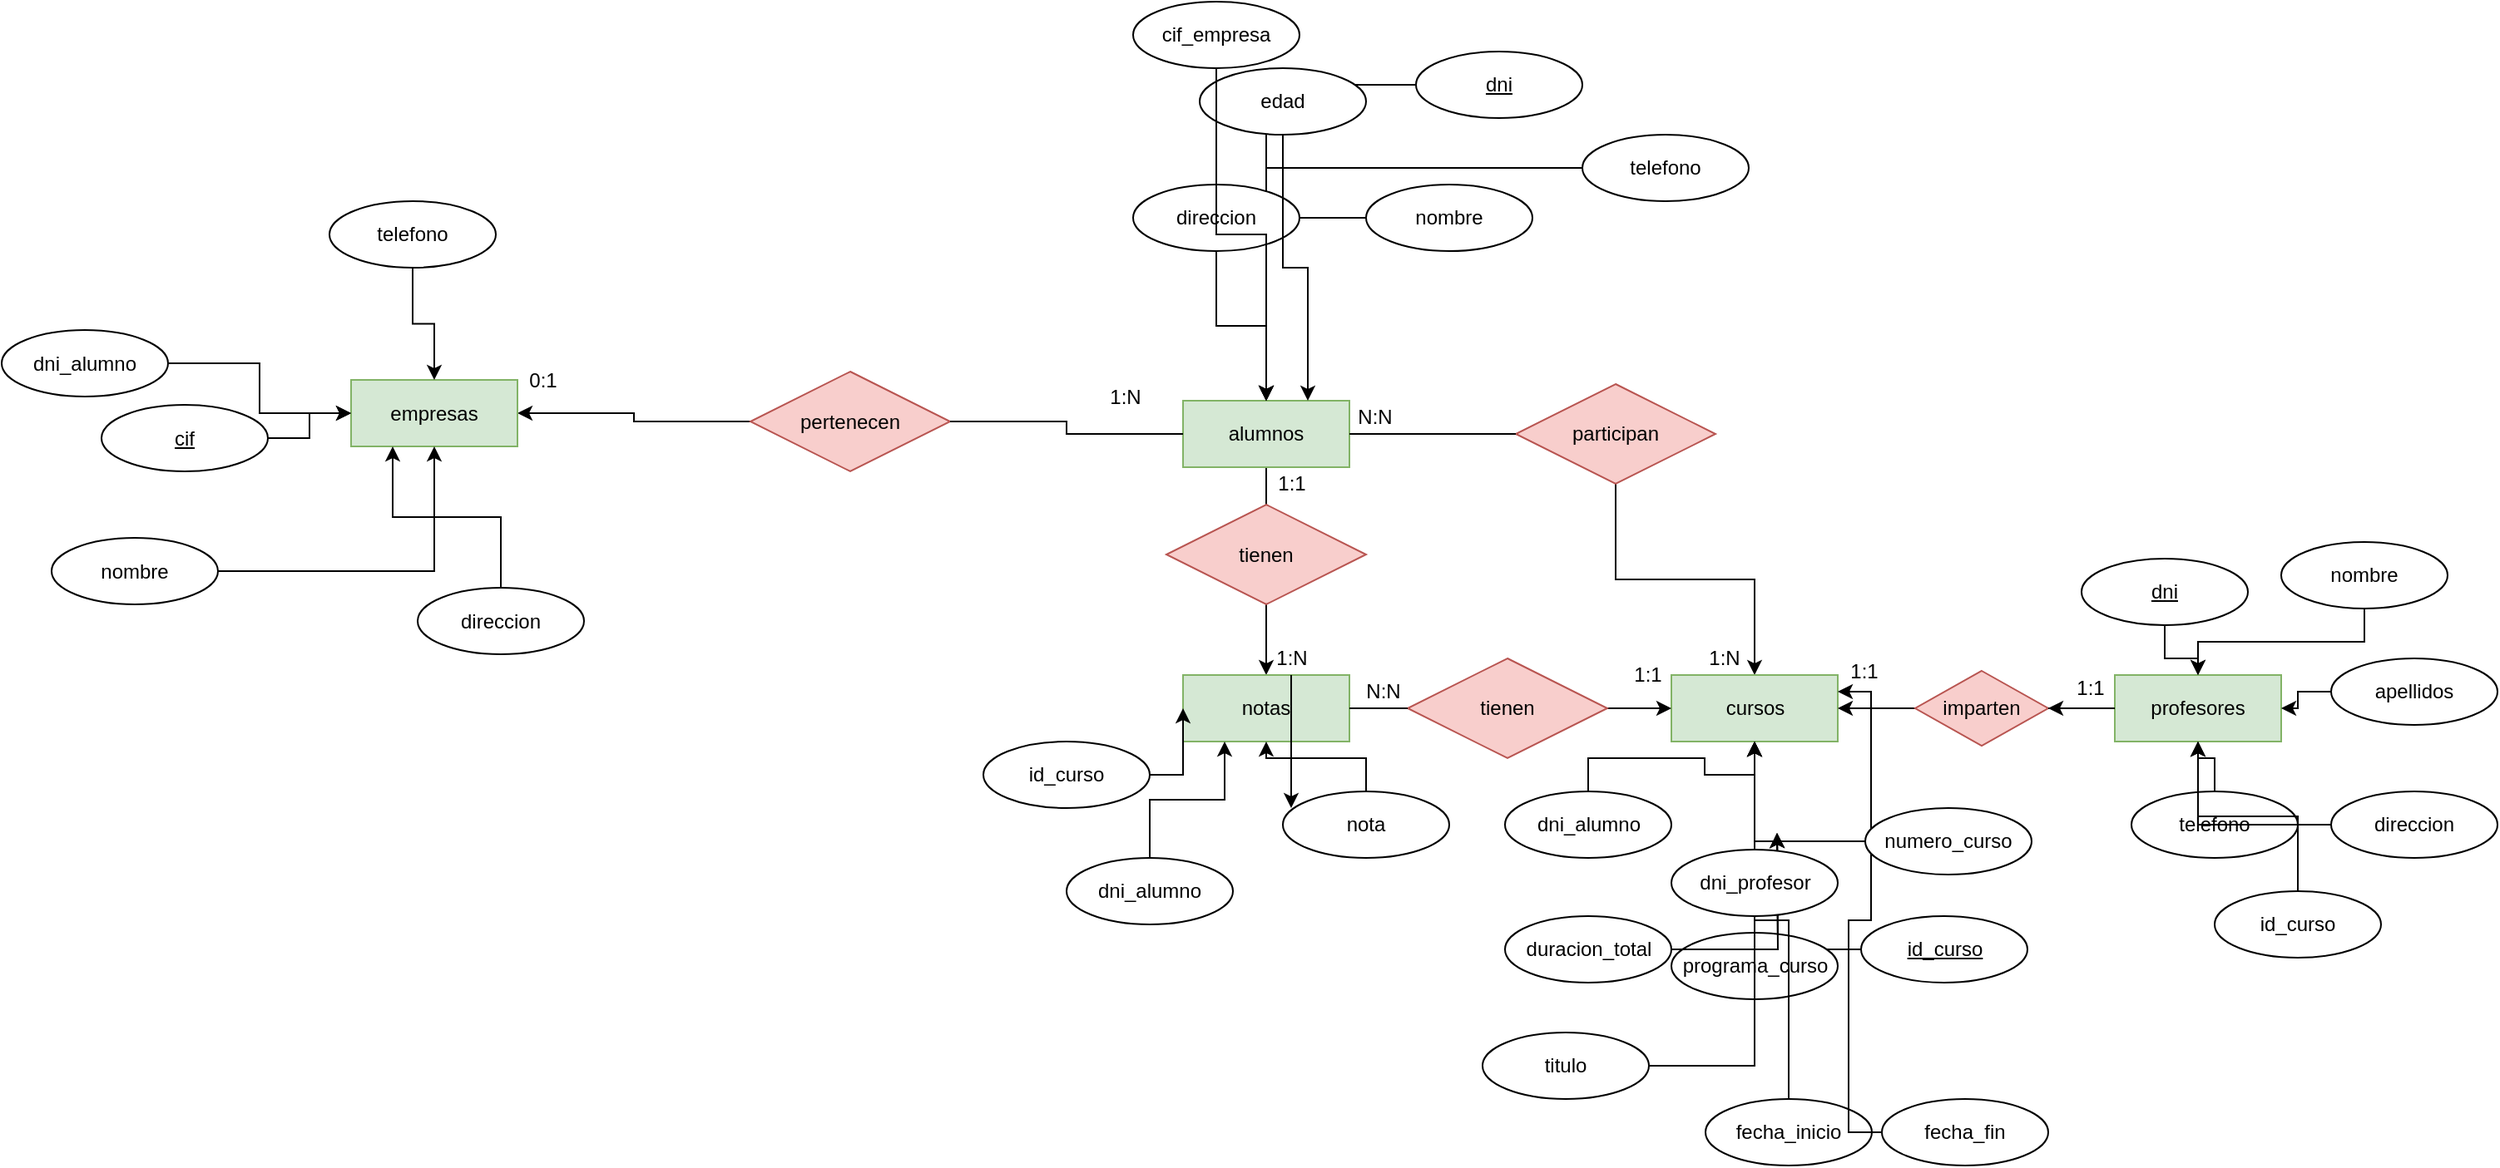 <mxfile version="15.4.0" type="device"><diagram id="r9_zpXGubyj1sjgM2ytc" name="Página-1"><mxGraphModel dx="2310" dy="867" grid="1" gridSize="10" guides="1" tooltips="1" connect="1" arrows="1" fold="1" page="1" pageScale="1" pageWidth="827" pageHeight="1169" math="0" shadow="0"><root><mxCell id="0"/><mxCell id="1" parent="0"/><mxCell id="OQ48_g2nGKnWqP8OsbG5-4" style="edgeStyle=orthogonalEdgeStyle;rounded=0;orthogonalLoop=1;jettySize=auto;html=1;startArrow=none;" edge="1" parent="1" source="OQ48_g2nGKnWqP8OsbG5-74" target="OQ48_g2nGKnWqP8OsbG5-2"><mxGeometry relative="1" as="geometry"/></mxCell><mxCell id="OQ48_g2nGKnWqP8OsbG5-25" style="edgeStyle=orthogonalEdgeStyle;rounded=0;orthogonalLoop=1;jettySize=auto;html=1;startArrow=none;" edge="1" parent="1" source="OQ48_g2nGKnWqP8OsbG5-70" target="OQ48_g2nGKnWqP8OsbG5-16"><mxGeometry relative="1" as="geometry"/></mxCell><mxCell id="OQ48_g2nGKnWqP8OsbG5-62" style="edgeStyle=orthogonalEdgeStyle;rounded=0;orthogonalLoop=1;jettySize=auto;html=1;" edge="1" parent="1" source="OQ48_g2nGKnWqP8OsbG5-1" target="OQ48_g2nGKnWqP8OsbG5-61"><mxGeometry relative="1" as="geometry"/></mxCell><mxCell id="OQ48_g2nGKnWqP8OsbG5-1" value="alumnos" style="whiteSpace=wrap;html=1;align=center;fillColor=#d5e8d4;strokeColor=#82b366;" vertex="1" parent="1"><mxGeometry x="50" y="320" width="100" height="40" as="geometry"/></mxCell><mxCell id="OQ48_g2nGKnWqP8OsbG5-2" value="cursos" style="whiteSpace=wrap;html=1;align=center;fillColor=#d5e8d4;strokeColor=#82b366;" vertex="1" parent="1"><mxGeometry x="343.5" y="485" width="100" height="40" as="geometry"/></mxCell><mxCell id="OQ48_g2nGKnWqP8OsbG5-5" style="edgeStyle=orthogonalEdgeStyle;rounded=0;orthogonalLoop=1;jettySize=auto;html=1;startArrow=none;" edge="1" parent="1" source="OQ48_g2nGKnWqP8OsbG5-88" target="OQ48_g2nGKnWqP8OsbG5-2"><mxGeometry relative="1" as="geometry"/></mxCell><mxCell id="OQ48_g2nGKnWqP8OsbG5-90" style="edgeStyle=orthogonalEdgeStyle;rounded=0;orthogonalLoop=1;jettySize=auto;html=1;" edge="1" parent="1" source="OQ48_g2nGKnWqP8OsbG5-3" target="OQ48_g2nGKnWqP8OsbG5-88"><mxGeometry relative="1" as="geometry"/></mxCell><mxCell id="OQ48_g2nGKnWqP8OsbG5-3" value="profesores" style="whiteSpace=wrap;html=1;align=center;fillColor=#d5e8d4;strokeColor=#82b366;" vertex="1" parent="1"><mxGeometry x="610" y="485" width="100" height="40" as="geometry"/></mxCell><mxCell id="OQ48_g2nGKnWqP8OsbG5-11" style="edgeStyle=orthogonalEdgeStyle;rounded=0;orthogonalLoop=1;jettySize=auto;html=1;" edge="1" parent="1" source="OQ48_g2nGKnWqP8OsbG5-6" target="OQ48_g2nGKnWqP8OsbG5-3"><mxGeometry relative="1" as="geometry"/></mxCell><mxCell id="OQ48_g2nGKnWqP8OsbG5-6" value="telefono" style="ellipse;whiteSpace=wrap;html=1;align=center;" vertex="1" parent="1"><mxGeometry x="620" y="555" width="100" height="40" as="geometry"/></mxCell><mxCell id="OQ48_g2nGKnWqP8OsbG5-15" style="edgeStyle=orthogonalEdgeStyle;rounded=0;orthogonalLoop=1;jettySize=auto;html=1;" edge="1" parent="1" source="OQ48_g2nGKnWqP8OsbG5-7" target="OQ48_g2nGKnWqP8OsbG5-3"><mxGeometry relative="1" as="geometry"/></mxCell><mxCell id="OQ48_g2nGKnWqP8OsbG5-7" value="direccion" style="ellipse;whiteSpace=wrap;html=1;align=center;" vertex="1" parent="1"><mxGeometry x="740" y="555" width="100" height="40" as="geometry"/></mxCell><mxCell id="OQ48_g2nGKnWqP8OsbG5-12" style="edgeStyle=orthogonalEdgeStyle;rounded=0;orthogonalLoop=1;jettySize=auto;html=1;" edge="1" parent="1" source="OQ48_g2nGKnWqP8OsbG5-8" target="OQ48_g2nGKnWqP8OsbG5-3"><mxGeometry relative="1" as="geometry"/></mxCell><mxCell id="OQ48_g2nGKnWqP8OsbG5-8" value="apellidos" style="ellipse;whiteSpace=wrap;html=1;align=center;" vertex="1" parent="1"><mxGeometry x="740" y="475" width="100" height="40" as="geometry"/></mxCell><mxCell id="OQ48_g2nGKnWqP8OsbG5-14" style="edgeStyle=orthogonalEdgeStyle;rounded=0;orthogonalLoop=1;jettySize=auto;html=1;" edge="1" parent="1" source="OQ48_g2nGKnWqP8OsbG5-9" target="OQ48_g2nGKnWqP8OsbG5-3"><mxGeometry relative="1" as="geometry"/></mxCell><mxCell id="OQ48_g2nGKnWqP8OsbG5-9" value="nombre" style="ellipse;whiteSpace=wrap;html=1;align=center;" vertex="1" parent="1"><mxGeometry x="710" y="405" width="100" height="40" as="geometry"/></mxCell><mxCell id="OQ48_g2nGKnWqP8OsbG5-13" style="edgeStyle=orthogonalEdgeStyle;rounded=0;orthogonalLoop=1;jettySize=auto;html=1;" edge="1" parent="1" source="OQ48_g2nGKnWqP8OsbG5-10" target="OQ48_g2nGKnWqP8OsbG5-3"><mxGeometry relative="1" as="geometry"/></mxCell><mxCell id="OQ48_g2nGKnWqP8OsbG5-10" value="&lt;u&gt;dni&lt;/u&gt;" style="ellipse;whiteSpace=wrap;html=1;align=center;" vertex="1" parent="1"><mxGeometry x="590" y="415" width="100" height="40" as="geometry"/></mxCell><mxCell id="OQ48_g2nGKnWqP8OsbG5-16" value="empresas" style="whiteSpace=wrap;html=1;align=center;fillColor=#d5e8d4;strokeColor=#82b366;" vertex="1" parent="1"><mxGeometry x="-450" y="307.5" width="100" height="40" as="geometry"/></mxCell><mxCell id="OQ48_g2nGKnWqP8OsbG5-23" style="edgeStyle=orthogonalEdgeStyle;rounded=0;orthogonalLoop=1;jettySize=auto;html=1;" edge="1" parent="1" source="OQ48_g2nGKnWqP8OsbG5-17" target="OQ48_g2nGKnWqP8OsbG5-16"><mxGeometry relative="1" as="geometry"/></mxCell><mxCell id="OQ48_g2nGKnWqP8OsbG5-17" value="&lt;u&gt;cif&lt;/u&gt;" style="ellipse;whiteSpace=wrap;html=1;align=center;" vertex="1" parent="1"><mxGeometry x="-600" y="322.5" width="100" height="40" as="geometry"/></mxCell><mxCell id="OQ48_g2nGKnWqP8OsbG5-24" style="edgeStyle=orthogonalEdgeStyle;rounded=0;orthogonalLoop=1;jettySize=auto;html=1;" edge="1" parent="1" source="OQ48_g2nGKnWqP8OsbG5-18" target="OQ48_g2nGKnWqP8OsbG5-16"><mxGeometry relative="1" as="geometry"/></mxCell><mxCell id="OQ48_g2nGKnWqP8OsbG5-18" value="telefono" style="ellipse;whiteSpace=wrap;html=1;align=center;" vertex="1" parent="1"><mxGeometry x="-463" y="200" width="100" height="40" as="geometry"/></mxCell><mxCell id="OQ48_g2nGKnWqP8OsbG5-22" style="edgeStyle=orthogonalEdgeStyle;rounded=0;orthogonalLoop=1;jettySize=auto;html=1;" edge="1" parent="1" source="OQ48_g2nGKnWqP8OsbG5-19" target="OQ48_g2nGKnWqP8OsbG5-16"><mxGeometry relative="1" as="geometry"/></mxCell><mxCell id="OQ48_g2nGKnWqP8OsbG5-19" value="nombre" style="ellipse;whiteSpace=wrap;html=1;align=center;" vertex="1" parent="1"><mxGeometry x="-630" y="402.5" width="100" height="40" as="geometry"/></mxCell><mxCell id="OQ48_g2nGKnWqP8OsbG5-21" style="edgeStyle=orthogonalEdgeStyle;rounded=0;orthogonalLoop=1;jettySize=auto;html=1;entryX=0.25;entryY=1;entryDx=0;entryDy=0;" edge="1" parent="1" source="OQ48_g2nGKnWqP8OsbG5-20" target="OQ48_g2nGKnWqP8OsbG5-16"><mxGeometry relative="1" as="geometry"/></mxCell><mxCell id="OQ48_g2nGKnWqP8OsbG5-20" value="direccion" style="ellipse;whiteSpace=wrap;html=1;align=center;" vertex="1" parent="1"><mxGeometry x="-410" y="432.5" width="100" height="40" as="geometry"/></mxCell><mxCell id="OQ48_g2nGKnWqP8OsbG5-34" style="edgeStyle=orthogonalEdgeStyle;rounded=0;orthogonalLoop=1;jettySize=auto;html=1;" edge="1" parent="1" source="OQ48_g2nGKnWqP8OsbG5-26" target="OQ48_g2nGKnWqP8OsbG5-1"><mxGeometry relative="1" as="geometry"/></mxCell><mxCell id="OQ48_g2nGKnWqP8OsbG5-26" value="&lt;u&gt;dni&lt;/u&gt;" style="ellipse;whiteSpace=wrap;html=1;align=center;" vertex="1" parent="1"><mxGeometry x="190" y="110" width="100" height="40" as="geometry"/></mxCell><mxCell id="OQ48_g2nGKnWqP8OsbG5-35" style="edgeStyle=orthogonalEdgeStyle;rounded=0;orthogonalLoop=1;jettySize=auto;html=1;" edge="1" parent="1" source="OQ48_g2nGKnWqP8OsbG5-27" target="OQ48_g2nGKnWqP8OsbG5-1"><mxGeometry relative="1" as="geometry"/></mxCell><mxCell id="OQ48_g2nGKnWqP8OsbG5-27" value="telefono" style="ellipse;whiteSpace=wrap;html=1;align=center;" vertex="1" parent="1"><mxGeometry x="290" y="160" width="100" height="40" as="geometry"/></mxCell><mxCell id="OQ48_g2nGKnWqP8OsbG5-32" style="edgeStyle=orthogonalEdgeStyle;rounded=0;orthogonalLoop=1;jettySize=auto;html=1;" edge="1" parent="1" source="OQ48_g2nGKnWqP8OsbG5-28" target="OQ48_g2nGKnWqP8OsbG5-1"><mxGeometry relative="1" as="geometry"/></mxCell><mxCell id="OQ48_g2nGKnWqP8OsbG5-28" value="nombre" style="ellipse;whiteSpace=wrap;html=1;align=center;" vertex="1" parent="1"><mxGeometry x="160" y="190" width="100" height="40" as="geometry"/></mxCell><mxCell id="OQ48_g2nGKnWqP8OsbG5-31" style="edgeStyle=orthogonalEdgeStyle;rounded=0;orthogonalLoop=1;jettySize=auto;html=1;" edge="1" parent="1" source="OQ48_g2nGKnWqP8OsbG5-29" target="OQ48_g2nGKnWqP8OsbG5-1"><mxGeometry relative="1" as="geometry"/></mxCell><mxCell id="OQ48_g2nGKnWqP8OsbG5-29" value="direccion" style="ellipse;whiteSpace=wrap;html=1;align=center;" vertex="1" parent="1"><mxGeometry x="20" y="190" width="100" height="40" as="geometry"/></mxCell><mxCell id="OQ48_g2nGKnWqP8OsbG5-33" style="edgeStyle=orthogonalEdgeStyle;rounded=0;orthogonalLoop=1;jettySize=auto;html=1;entryX=0.75;entryY=0;entryDx=0;entryDy=0;" edge="1" parent="1" source="OQ48_g2nGKnWqP8OsbG5-30" target="OQ48_g2nGKnWqP8OsbG5-1"><mxGeometry relative="1" as="geometry"/></mxCell><mxCell id="OQ48_g2nGKnWqP8OsbG5-30" value="edad" style="ellipse;whiteSpace=wrap;html=1;align=center;" vertex="1" parent="1"><mxGeometry x="60" y="120" width="100" height="40" as="geometry"/></mxCell><mxCell id="OQ48_g2nGKnWqP8OsbG5-48" style="edgeStyle=orthogonalEdgeStyle;rounded=0;orthogonalLoop=1;jettySize=auto;html=1;" edge="1" parent="1" source="OQ48_g2nGKnWqP8OsbG5-36"><mxGeometry relative="1" as="geometry"><mxPoint x="407" y="580" as="targetPoint"/></mxGeometry></mxCell><mxCell id="OQ48_g2nGKnWqP8OsbG5-36" value="&lt;u&gt;id_curso&lt;/u&gt;" style="ellipse;whiteSpace=wrap;html=1;align=center;" vertex="1" parent="1"><mxGeometry x="457.5" y="630" width="100" height="40" as="geometry"/></mxCell><mxCell id="OQ48_g2nGKnWqP8OsbG5-49" style="edgeStyle=orthogonalEdgeStyle;rounded=0;orthogonalLoop=1;jettySize=auto;html=1;" edge="1" parent="1" source="OQ48_g2nGKnWqP8OsbG5-37"><mxGeometry relative="1" as="geometry"><mxPoint x="407" y="580" as="targetPoint"/></mxGeometry></mxCell><mxCell id="OQ48_g2nGKnWqP8OsbG5-37" value="programa_curso" style="ellipse;whiteSpace=wrap;html=1;align=center;" vertex="1" parent="1"><mxGeometry x="343.5" y="640" width="100" height="40" as="geometry"/></mxCell><mxCell id="OQ48_g2nGKnWqP8OsbG5-50" style="edgeStyle=orthogonalEdgeStyle;rounded=0;orthogonalLoop=1;jettySize=auto;html=1;" edge="1" parent="1" source="OQ48_g2nGKnWqP8OsbG5-38"><mxGeometry relative="1" as="geometry"><mxPoint x="407" y="580" as="targetPoint"/></mxGeometry></mxCell><mxCell id="OQ48_g2nGKnWqP8OsbG5-38" value="duracion_total" style="ellipse;whiteSpace=wrap;html=1;align=center;" vertex="1" parent="1"><mxGeometry x="243.5" y="630" width="100" height="40" as="geometry"/></mxCell><mxCell id="OQ48_g2nGKnWqP8OsbG5-51" style="edgeStyle=orthogonalEdgeStyle;rounded=0;orthogonalLoop=1;jettySize=auto;html=1;" edge="1" parent="1" source="OQ48_g2nGKnWqP8OsbG5-39" target="OQ48_g2nGKnWqP8OsbG5-2"><mxGeometry relative="1" as="geometry"/></mxCell><mxCell id="OQ48_g2nGKnWqP8OsbG5-39" value="titulo" style="ellipse;whiteSpace=wrap;html=1;align=center;" vertex="1" parent="1"><mxGeometry x="230" y="700" width="100" height="40" as="geometry"/></mxCell><mxCell id="OQ48_g2nGKnWqP8OsbG5-52" style="edgeStyle=orthogonalEdgeStyle;rounded=0;orthogonalLoop=1;jettySize=auto;html=1;" edge="1" parent="1" source="OQ48_g2nGKnWqP8OsbG5-40" target="OQ48_g2nGKnWqP8OsbG5-2"><mxGeometry relative="1" as="geometry"/></mxCell><mxCell id="OQ48_g2nGKnWqP8OsbG5-40" value="fecha_inicio" style="ellipse;whiteSpace=wrap;html=1;align=center;" vertex="1" parent="1"><mxGeometry x="364" y="740" width="100" height="40" as="geometry"/></mxCell><mxCell id="OQ48_g2nGKnWqP8OsbG5-53" style="edgeStyle=orthogonalEdgeStyle;rounded=0;orthogonalLoop=1;jettySize=auto;html=1;entryX=1;entryY=0.25;entryDx=0;entryDy=0;" edge="1" parent="1" source="OQ48_g2nGKnWqP8OsbG5-41" target="OQ48_g2nGKnWqP8OsbG5-2"><mxGeometry relative="1" as="geometry"><mxPoint x="460" y="485" as="targetPoint"/></mxGeometry></mxCell><mxCell id="OQ48_g2nGKnWqP8OsbG5-41" value="fecha_fin" style="ellipse;whiteSpace=wrap;html=1;align=center;" vertex="1" parent="1"><mxGeometry x="470" y="740" width="100" height="40" as="geometry"/></mxCell><mxCell id="OQ48_g2nGKnWqP8OsbG5-46" style="edgeStyle=orthogonalEdgeStyle;rounded=0;orthogonalLoop=1;jettySize=auto;html=1;" edge="1" parent="1" source="OQ48_g2nGKnWqP8OsbG5-42" target="OQ48_g2nGKnWqP8OsbG5-2"><mxGeometry relative="1" as="geometry"/></mxCell><mxCell id="OQ48_g2nGKnWqP8OsbG5-42" value="numero_curso" style="ellipse;whiteSpace=wrap;html=1;align=center;" vertex="1" parent="1"><mxGeometry x="460" y="565" width="100" height="40" as="geometry"/></mxCell><mxCell id="OQ48_g2nGKnWqP8OsbG5-47" style="edgeStyle=orthogonalEdgeStyle;rounded=0;orthogonalLoop=1;jettySize=auto;html=1;" edge="1" parent="1" source="OQ48_g2nGKnWqP8OsbG5-43" target="OQ48_g2nGKnWqP8OsbG5-2"><mxGeometry relative="1" as="geometry"/></mxCell><mxCell id="OQ48_g2nGKnWqP8OsbG5-43" value="dni_profesor" style="ellipse;whiteSpace=wrap;html=1;align=center;" vertex="1" parent="1"><mxGeometry x="343.5" y="590" width="100" height="40" as="geometry"/></mxCell><mxCell id="OQ48_g2nGKnWqP8OsbG5-45" style="edgeStyle=orthogonalEdgeStyle;rounded=0;orthogonalLoop=1;jettySize=auto;html=1;" edge="1" parent="1" source="OQ48_g2nGKnWqP8OsbG5-44" target="OQ48_g2nGKnWqP8OsbG5-2"><mxGeometry relative="1" as="geometry"/></mxCell><mxCell id="OQ48_g2nGKnWqP8OsbG5-44" value="dni_alumno" style="ellipse;whiteSpace=wrap;html=1;align=center;" vertex="1" parent="1"><mxGeometry x="243.5" y="555" width="100" height="40" as="geometry"/></mxCell><mxCell id="OQ48_g2nGKnWqP8OsbG5-56" style="edgeStyle=orthogonalEdgeStyle;rounded=0;orthogonalLoop=1;jettySize=auto;html=1;" edge="1" parent="1" source="OQ48_g2nGKnWqP8OsbG5-55" target="OQ48_g2nGKnWqP8OsbG5-1"><mxGeometry relative="1" as="geometry"/></mxCell><mxCell id="OQ48_g2nGKnWqP8OsbG5-55" value="cif_empresa" style="ellipse;whiteSpace=wrap;html=1;align=center;" vertex="1" parent="1"><mxGeometry x="20" y="80" width="100" height="40" as="geometry"/></mxCell><mxCell id="OQ48_g2nGKnWqP8OsbG5-58" style="edgeStyle=orthogonalEdgeStyle;rounded=0;orthogonalLoop=1;jettySize=auto;html=1;" edge="1" parent="1" source="OQ48_g2nGKnWqP8OsbG5-57" target="OQ48_g2nGKnWqP8OsbG5-16"><mxGeometry relative="1" as="geometry"/></mxCell><mxCell id="OQ48_g2nGKnWqP8OsbG5-57" value="dni_alumno" style="ellipse;whiteSpace=wrap;html=1;align=center;" vertex="1" parent="1"><mxGeometry x="-660" y="277.5" width="100" height="40" as="geometry"/></mxCell><mxCell id="OQ48_g2nGKnWqP8OsbG5-60" style="edgeStyle=orthogonalEdgeStyle;rounded=0;orthogonalLoop=1;jettySize=auto;html=1;" edge="1" parent="1" source="OQ48_g2nGKnWqP8OsbG5-59" target="OQ48_g2nGKnWqP8OsbG5-3"><mxGeometry relative="1" as="geometry"/></mxCell><mxCell id="OQ48_g2nGKnWqP8OsbG5-59" value="id_curso" style="ellipse;whiteSpace=wrap;html=1;align=center;" vertex="1" parent="1"><mxGeometry x="670" y="615" width="100" height="40" as="geometry"/></mxCell><mxCell id="OQ48_g2nGKnWqP8OsbG5-63" style="edgeStyle=orthogonalEdgeStyle;rounded=0;orthogonalLoop=1;jettySize=auto;html=1;startArrow=none;" edge="1" parent="1" source="OQ48_g2nGKnWqP8OsbG5-82" target="OQ48_g2nGKnWqP8OsbG5-2"><mxGeometry relative="1" as="geometry"/></mxCell><mxCell id="OQ48_g2nGKnWqP8OsbG5-61" value="notas" style="whiteSpace=wrap;html=1;align=center;fillColor=#d5e8d4;strokeColor=#82b366;" vertex="1" parent="1"><mxGeometry x="50" y="485" width="100" height="40" as="geometry"/></mxCell><mxCell id="OQ48_g2nGKnWqP8OsbG5-67" style="edgeStyle=orthogonalEdgeStyle;rounded=0;orthogonalLoop=1;jettySize=auto;html=1;" edge="1" parent="1" source="OQ48_g2nGKnWqP8OsbG5-64" target="OQ48_g2nGKnWqP8OsbG5-61"><mxGeometry relative="1" as="geometry"/></mxCell><mxCell id="OQ48_g2nGKnWqP8OsbG5-64" value="nota" style="ellipse;whiteSpace=wrap;html=1;align=center;" vertex="1" parent="1"><mxGeometry x="110" y="555" width="100" height="40" as="geometry"/></mxCell><mxCell id="OQ48_g2nGKnWqP8OsbG5-69" style="edgeStyle=orthogonalEdgeStyle;rounded=0;orthogonalLoop=1;jettySize=auto;html=1;entryX=0.25;entryY=1;entryDx=0;entryDy=0;" edge="1" parent="1" source="OQ48_g2nGKnWqP8OsbG5-65" target="OQ48_g2nGKnWqP8OsbG5-61"><mxGeometry relative="1" as="geometry"/></mxCell><mxCell id="OQ48_g2nGKnWqP8OsbG5-65" value="dni_alumno" style="ellipse;whiteSpace=wrap;html=1;align=center;" vertex="1" parent="1"><mxGeometry x="-20" y="595" width="100" height="40" as="geometry"/></mxCell><mxCell id="OQ48_g2nGKnWqP8OsbG5-68" style="edgeStyle=orthogonalEdgeStyle;rounded=0;orthogonalLoop=1;jettySize=auto;html=1;" edge="1" parent="1" source="OQ48_g2nGKnWqP8OsbG5-66" target="OQ48_g2nGKnWqP8OsbG5-61"><mxGeometry relative="1" as="geometry"/></mxCell><mxCell id="OQ48_g2nGKnWqP8OsbG5-66" value="id_curso" style="ellipse;whiteSpace=wrap;html=1;align=center;" vertex="1" parent="1"><mxGeometry x="-70" y="525" width="100" height="40" as="geometry"/></mxCell><mxCell id="OQ48_g2nGKnWqP8OsbG5-70" value="pertenecen" style="shape=rhombus;perimeter=rhombusPerimeter;whiteSpace=wrap;html=1;align=center;fillColor=#f8cecc;strokeColor=#b85450;" vertex="1" parent="1"><mxGeometry x="-210" y="302.5" width="120" height="60" as="geometry"/></mxCell><mxCell id="OQ48_g2nGKnWqP8OsbG5-71" value="" style="edgeStyle=orthogonalEdgeStyle;rounded=0;orthogonalLoop=1;jettySize=auto;html=1;endArrow=none;" edge="1" parent="1" source="OQ48_g2nGKnWqP8OsbG5-1" target="OQ48_g2nGKnWqP8OsbG5-70"><mxGeometry relative="1" as="geometry"><mxPoint x="50" y="340" as="sourcePoint"/><mxPoint x="-350" y="327.5" as="targetPoint"/></mxGeometry></mxCell><mxCell id="OQ48_g2nGKnWqP8OsbG5-72" value="0:1" style="text;html=1;resizable=0;autosize=1;align=center;verticalAlign=middle;points=[];fillColor=none;strokeColor=none;rounded=0;" vertex="1" parent="1"><mxGeometry x="-350" y="297.5" width="30" height="20" as="geometry"/></mxCell><mxCell id="OQ48_g2nGKnWqP8OsbG5-73" value="1:N" style="text;html=1;resizable=0;autosize=1;align=center;verticalAlign=middle;points=[];fillColor=none;strokeColor=none;rounded=0;" vertex="1" parent="1"><mxGeometry y="307.5" width="30" height="20" as="geometry"/></mxCell><mxCell id="OQ48_g2nGKnWqP8OsbG5-74" value="participan" style="shape=rhombus;perimeter=rhombusPerimeter;whiteSpace=wrap;html=1;align=center;fillColor=#f8cecc;strokeColor=#b85450;" vertex="1" parent="1"><mxGeometry x="250" y="310" width="120" height="60" as="geometry"/></mxCell><mxCell id="OQ48_g2nGKnWqP8OsbG5-75" value="" style="edgeStyle=orthogonalEdgeStyle;rounded=0;orthogonalLoop=1;jettySize=auto;html=1;endArrow=none;" edge="1" parent="1" source="OQ48_g2nGKnWqP8OsbG5-1" target="OQ48_g2nGKnWqP8OsbG5-74"><mxGeometry relative="1" as="geometry"><mxPoint x="150" y="340" as="sourcePoint"/><mxPoint x="393.5" y="485" as="targetPoint"/></mxGeometry></mxCell><mxCell id="OQ48_g2nGKnWqP8OsbG5-78" value="1:N" style="text;html=1;resizable=0;autosize=1;align=center;verticalAlign=middle;points=[];fillColor=none;strokeColor=none;rounded=0;" vertex="1" parent="1"><mxGeometry x="360" y="465" width="30" height="20" as="geometry"/></mxCell><mxCell id="OQ48_g2nGKnWqP8OsbG5-79" value="N:N" style="text;html=1;resizable=0;autosize=1;align=center;verticalAlign=middle;points=[];fillColor=none;strokeColor=none;rounded=0;" vertex="1" parent="1"><mxGeometry x="145" y="320" width="40" height="20" as="geometry"/></mxCell><mxCell id="OQ48_g2nGKnWqP8OsbG5-81" value="tienen" style="shape=rhombus;perimeter=rhombusPerimeter;whiteSpace=wrap;html=1;align=center;fillColor=#f8cecc;strokeColor=#b85450;" vertex="1" parent="1"><mxGeometry x="40" y="382.5" width="120" height="60" as="geometry"/></mxCell><mxCell id="OQ48_g2nGKnWqP8OsbG5-82" value="tienen" style="shape=rhombus;perimeter=rhombusPerimeter;whiteSpace=wrap;html=1;align=center;fillColor=#f8cecc;strokeColor=#b85450;" vertex="1" parent="1"><mxGeometry x="185" y="475" width="120" height="60" as="geometry"/></mxCell><mxCell id="OQ48_g2nGKnWqP8OsbG5-83" value="" style="edgeStyle=orthogonalEdgeStyle;rounded=0;orthogonalLoop=1;jettySize=auto;html=1;endArrow=none;" edge="1" parent="1" source="OQ48_g2nGKnWqP8OsbG5-61" target="OQ48_g2nGKnWqP8OsbG5-82"><mxGeometry relative="1" as="geometry"><mxPoint x="150" y="505" as="sourcePoint"/><mxPoint x="343.5" y="505" as="targetPoint"/></mxGeometry></mxCell><mxCell id="OQ48_g2nGKnWqP8OsbG5-94" value="" style="edgeStyle=orthogonalEdgeStyle;rounded=0;orthogonalLoop=1;jettySize=auto;html=1;" edge="1" parent="1" source="OQ48_g2nGKnWqP8OsbG5-84"><mxGeometry relative="1" as="geometry"><mxPoint x="115" y="565" as="targetPoint"/></mxGeometry></mxCell><mxCell id="OQ48_g2nGKnWqP8OsbG5-84" value="1:N" style="text;html=1;resizable=0;autosize=1;align=center;verticalAlign=middle;points=[];fillColor=none;strokeColor=none;rounded=0;" vertex="1" parent="1"><mxGeometry x="100" y="465" width="30" height="20" as="geometry"/></mxCell><mxCell id="OQ48_g2nGKnWqP8OsbG5-85" value="1:1" style="text;html=1;resizable=0;autosize=1;align=center;verticalAlign=middle;points=[];fillColor=none;strokeColor=none;rounded=0;" vertex="1" parent="1"><mxGeometry x="100" y="360" width="30" height="20" as="geometry"/></mxCell><mxCell id="OQ48_g2nGKnWqP8OsbG5-86" value="N:N" style="text;html=1;resizable=0;autosize=1;align=center;verticalAlign=middle;points=[];fillColor=none;strokeColor=none;rounded=0;" vertex="1" parent="1"><mxGeometry x="150" y="485" width="40" height="20" as="geometry"/></mxCell><mxCell id="OQ48_g2nGKnWqP8OsbG5-87" value="1:1" style="text;html=1;resizable=0;autosize=1;align=center;verticalAlign=middle;points=[];fillColor=none;strokeColor=none;rounded=0;" vertex="1" parent="1"><mxGeometry x="313.5" y="475" width="30" height="20" as="geometry"/></mxCell><mxCell id="OQ48_g2nGKnWqP8OsbG5-88" value="imparten" style="shape=rhombus;perimeter=rhombusPerimeter;whiteSpace=wrap;html=1;align=center;fillColor=#f8cecc;strokeColor=#b85450;" vertex="1" parent="1"><mxGeometry x="490" y="482.5" width="80" height="45" as="geometry"/></mxCell><mxCell id="OQ48_g2nGKnWqP8OsbG5-89" value="" style="edgeStyle=orthogonalEdgeStyle;rounded=0;orthogonalLoop=1;jettySize=auto;html=1;endArrow=none;" edge="1" parent="1" source="OQ48_g2nGKnWqP8OsbG5-3" target="OQ48_g2nGKnWqP8OsbG5-88"><mxGeometry relative="1" as="geometry"><mxPoint x="610" y="505" as="sourcePoint"/><mxPoint x="443.5" y="505" as="targetPoint"/></mxGeometry></mxCell><mxCell id="OQ48_g2nGKnWqP8OsbG5-91" value="1:1" style="text;html=1;resizable=0;autosize=1;align=center;verticalAlign=middle;points=[];fillColor=none;strokeColor=none;rounded=0;" vertex="1" parent="1"><mxGeometry x="580" y="482.5" width="30" height="20" as="geometry"/></mxCell><mxCell id="OQ48_g2nGKnWqP8OsbG5-92" value="1:1" style="text;html=1;resizable=0;autosize=1;align=center;verticalAlign=middle;points=[];fillColor=none;strokeColor=none;rounded=0;" vertex="1" parent="1"><mxGeometry x="443.5" y="472.5" width="30" height="20" as="geometry"/></mxCell></root></mxGraphModel></diagram></mxfile>